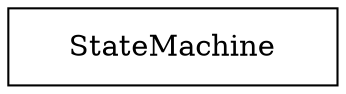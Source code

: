 // Code generated by Umple 1.23.0-3bd2bc7

digraph "StateMachine" {
  size="80,10"
  rankdir="BT"
  node [shape=record margin=0; href="javascript:Action.selectClass(&quot;\N&quot;);"];

  // Class: StateMachine
  "StateMachine" [shape=plaintext margin=0 label=<<table border="1" cellspacing="0" cellborder="0" cellpadding="10"><tr><td>    StateMachine    </td></tr></table>>,
   tooltip="class StateMachine
The do activity of the first state machine is a thread that&#13;communicates with the second state machine.&#13;It calls the event method e with different arguments.&#13;The second state machine only changes state when the&#13;guard detects that the argument is valid&#13;The argument is also used in the transition action code.&#13;"];

  // All associations
}
